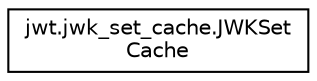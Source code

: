 digraph "Graphical Class Hierarchy"
{
 // LATEX_PDF_SIZE
  edge [fontname="Helvetica",fontsize="10",labelfontname="Helvetica",labelfontsize="10"];
  node [fontname="Helvetica",fontsize="10",shape=record];
  rankdir="LR";
  Node0 [label="jwt.jwk_set_cache.JWKSet\lCache",height=0.2,width=0.4,color="black", fillcolor="white", style="filled",URL="$classjwt_1_1jwk__set__cache_1_1JWKSetCache.html",tooltip=" "];
}
